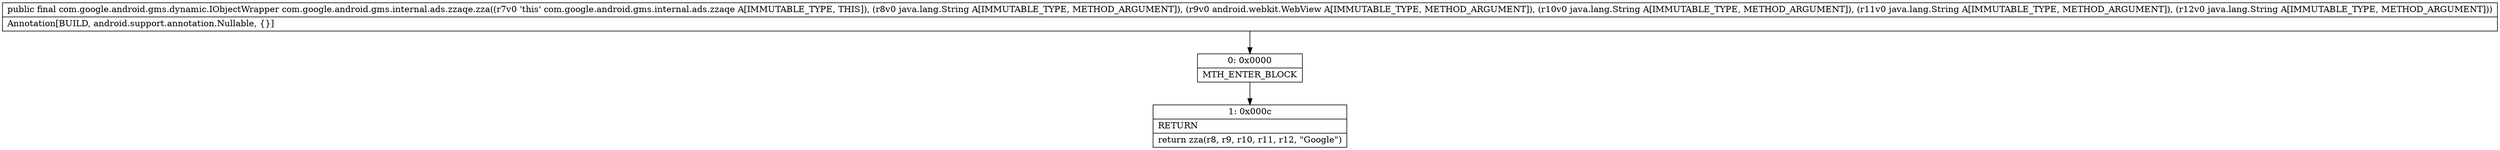digraph "CFG forcom.google.android.gms.internal.ads.zzaqe.zza(Ljava\/lang\/String;Landroid\/webkit\/WebView;Ljava\/lang\/String;Ljava\/lang\/String;Ljava\/lang\/String;)Lcom\/google\/android\/gms\/dynamic\/IObjectWrapper;" {
Node_0 [shape=record,label="{0\:\ 0x0000|MTH_ENTER_BLOCK\l}"];
Node_1 [shape=record,label="{1\:\ 0x000c|RETURN\l|return zza(r8, r9, r10, r11, r12, \"Google\")\l}"];
MethodNode[shape=record,label="{public final com.google.android.gms.dynamic.IObjectWrapper com.google.android.gms.internal.ads.zzaqe.zza((r7v0 'this' com.google.android.gms.internal.ads.zzaqe A[IMMUTABLE_TYPE, THIS]), (r8v0 java.lang.String A[IMMUTABLE_TYPE, METHOD_ARGUMENT]), (r9v0 android.webkit.WebView A[IMMUTABLE_TYPE, METHOD_ARGUMENT]), (r10v0 java.lang.String A[IMMUTABLE_TYPE, METHOD_ARGUMENT]), (r11v0 java.lang.String A[IMMUTABLE_TYPE, METHOD_ARGUMENT]), (r12v0 java.lang.String A[IMMUTABLE_TYPE, METHOD_ARGUMENT]))  | Annotation[BUILD, android.support.annotation.Nullable, \{\}]\l}"];
MethodNode -> Node_0;
Node_0 -> Node_1;
}

